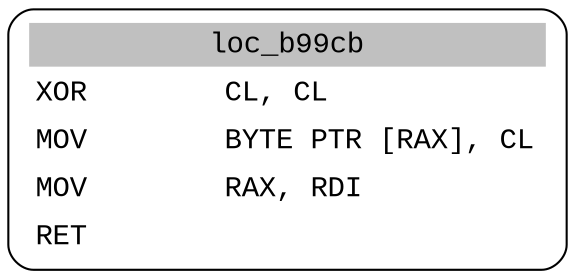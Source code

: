digraph asm_graph {
1941 [
shape="Mrecord" fontname="Courier New"label =<<table border="0" cellborder="0" cellpadding="3"><tr><td align="center" colspan="2" bgcolor="grey">loc_b99cb</td></tr><tr><td align="left">XOR        CL, CL</td></tr><tr><td align="left">MOV        BYTE PTR [RAX], CL</td></tr><tr><td align="left">MOV        RAX, RDI</td></tr><tr><td align="left">RET        </td></tr></table>> ];
}
